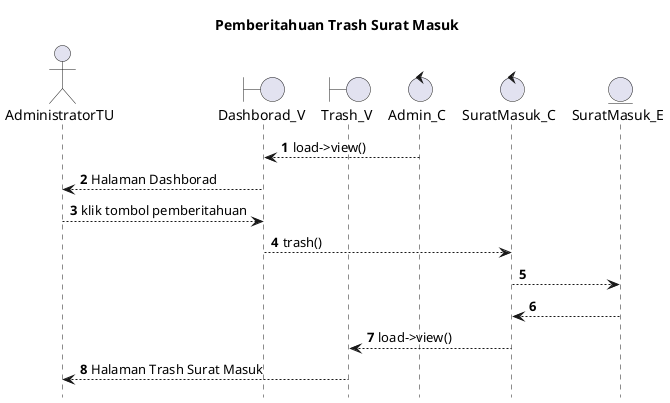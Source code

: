 @startuml

autonumber
hide footbox
title Pemberitahuan Trash Surat Masuk

Actor AdministratorTU
boundary Dashborad_V
boundary Trash_V
control Admin_C
control SuratMasuk_C
Entity SuratMasuk_E

Admin_C --> Dashborad_V: load->view()
Dashborad_V --> AdministratorTU: Halaman Dashborad
AdministratorTU --> Dashborad_V: klik tombol pemberitahuan
Dashborad_V --> SuratMasuk_C: trash()
SuratMasuk_C --> SuratMasuk_E:
    
    SuratMasuk_E --> SuratMasuk_C:
    SuratMasuk_C --> Trash_V: load->view()
    Trash_V --> AdministratorTU: Halaman Trash Surat Masuk

@enduml